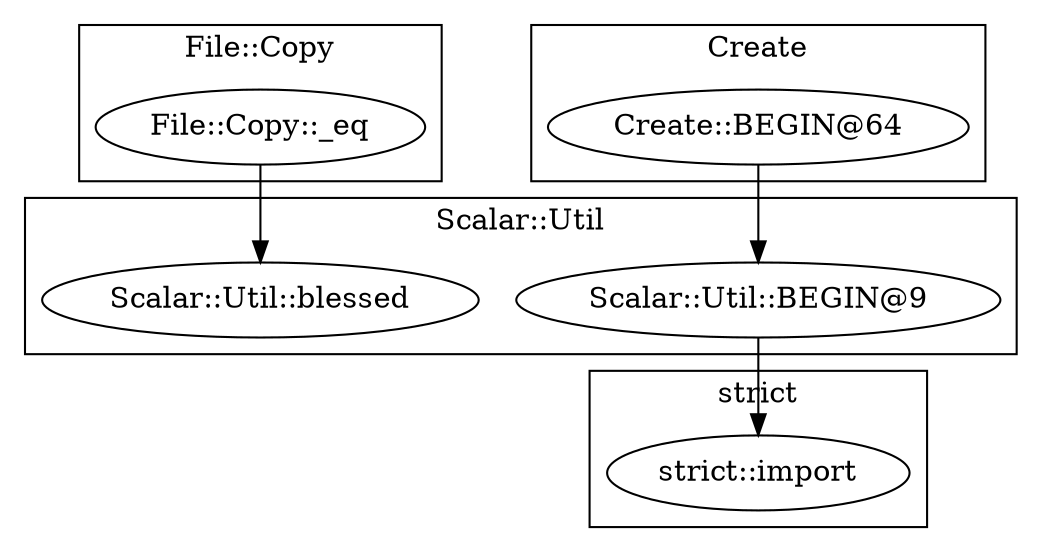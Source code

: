 digraph {
graph [overlap=false]
subgraph cluster_File_Copy {
	label="File::Copy";
	"File::Copy::_eq";
}
subgraph cluster_Scalar_Util {
	label="Scalar::Util";
	"Scalar::Util::BEGIN@9";
	"Scalar::Util::blessed";
}
subgraph cluster_Create {
	label="Create";
	"Create::BEGIN@64";
}
subgraph cluster_strict {
	label="strict";
	"strict::import";
}
"File::Copy::_eq" -> "Scalar::Util::blessed";
"Create::BEGIN@64" -> "Scalar::Util::BEGIN@9";
"Scalar::Util::BEGIN@9" -> "strict::import";
}

